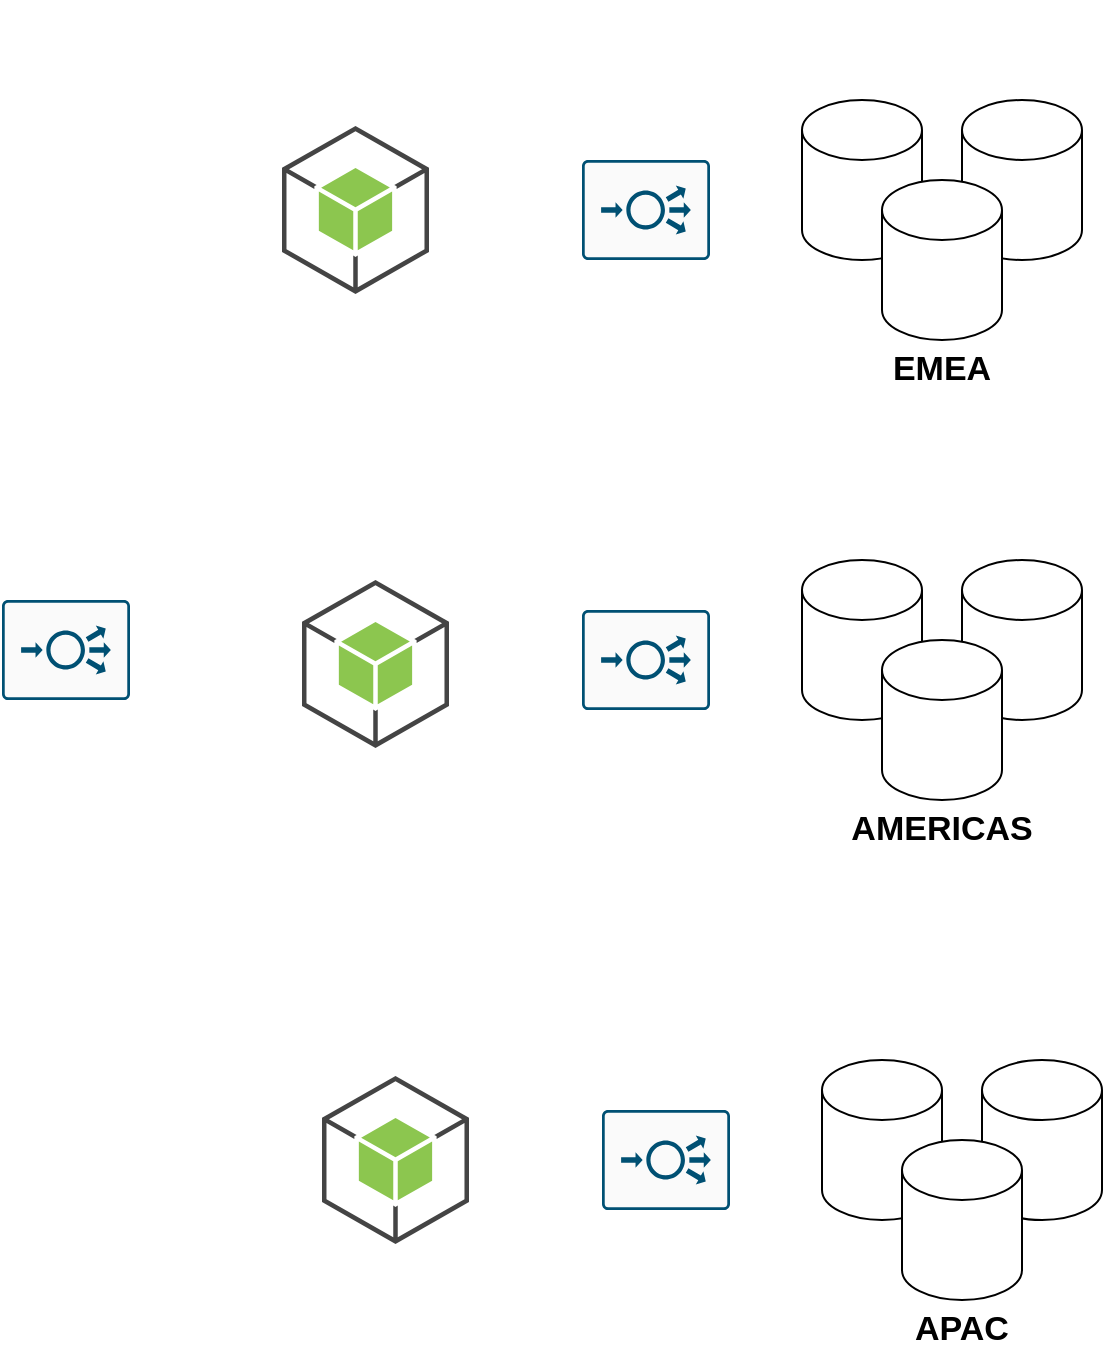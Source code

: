 <mxfile version="23.1.0" type="device">
  <diagram name="Page-1" id="8k4pCwR-GB4DaIrTq8DU">
    <mxGraphModel dx="752" dy="549" grid="1" gridSize="10" guides="1" tooltips="1" connect="1" arrows="1" fold="1" page="1" pageScale="1" pageWidth="850" pageHeight="1100" math="0" shadow="0">
      <root>
        <mxCell id="0" />
        <mxCell id="1" parent="0" />
        <mxCell id="LT5GrJYGNcFnyM6Y6z9e-1" value="" style="sketch=0;points=[[0.015,0.015,0],[0.985,0.015,0],[0.985,0.985,0],[0.015,0.985,0],[0.25,0,0],[0.5,0,0],[0.75,0,0],[1,0.25,0],[1,0.5,0],[1,0.75,0],[0.75,1,0],[0.5,1,0],[0.25,1,0],[0,0.75,0],[0,0.5,0],[0,0.25,0]];verticalLabelPosition=bottom;html=1;verticalAlign=top;aspect=fixed;align=center;pointerEvents=1;shape=mxgraph.cisco19.rect;prIcon=load_balancer;fillColor=#FAFAFA;strokeColor=#005073;" vertex="1" parent="1">
          <mxGeometry x="350" y="110" width="64" height="50" as="geometry" />
        </mxCell>
        <mxCell id="LT5GrJYGNcFnyM6Y6z9e-7" value="" style="group" vertex="1" connectable="0" parent="1">
          <mxGeometry x="460" y="30" width="140" height="200" as="geometry" />
        </mxCell>
        <mxCell id="LT5GrJYGNcFnyM6Y6z9e-2" value="" style="shape=cylinder3;whiteSpace=wrap;html=1;boundedLbl=1;backgroundOutline=1;size=15;movable=1;resizable=1;rotatable=1;deletable=1;editable=1;locked=0;connectable=1;" vertex="1" parent="LT5GrJYGNcFnyM6Y6z9e-7">
          <mxGeometry y="50" width="60" height="80" as="geometry" />
        </mxCell>
        <mxCell id="LT5GrJYGNcFnyM6Y6z9e-4" value="" style="shape=cylinder3;whiteSpace=wrap;html=1;boundedLbl=1;backgroundOutline=1;size=15;movable=1;resizable=1;rotatable=1;deletable=1;editable=1;locked=0;connectable=1;" vertex="1" parent="LT5GrJYGNcFnyM6Y6z9e-7">
          <mxGeometry x="80" y="50" width="60" height="80" as="geometry" />
        </mxCell>
        <mxCell id="LT5GrJYGNcFnyM6Y6z9e-3" value="" style="shape=cylinder3;whiteSpace=wrap;html=1;boundedLbl=1;backgroundOutline=1;size=15;movable=1;resizable=1;rotatable=1;deletable=1;editable=1;locked=0;connectable=1;" vertex="1" parent="LT5GrJYGNcFnyM6Y6z9e-7">
          <mxGeometry x="40" y="90" width="60" height="80" as="geometry" />
        </mxCell>
        <mxCell id="LT5GrJYGNcFnyM6Y6z9e-5" value="" style="shape=image;imageAspect=0;aspect=fixed;verticalLabelPosition=bottom;verticalAlign=top;image=https://storage.googleapis.com/thegym-public/cockroachlabs-svgrepo-com.svg;movable=1;resizable=1;rotatable=1;deletable=1;editable=1;locked=0;connectable=1;" vertex="1" parent="LT5GrJYGNcFnyM6Y6z9e-7">
          <mxGeometry x="40" width="60" height="60" as="geometry" />
        </mxCell>
        <mxCell id="LT5GrJYGNcFnyM6Y6z9e-6" value="&lt;b&gt;&lt;font style=&quot;font-size: 17px;&quot;&gt;EMEA&lt;/font&gt;&lt;/b&gt;" style="text;html=1;strokeColor=none;fillColor=none;align=center;verticalAlign=middle;whiteSpace=wrap;rounded=0;movable=1;resizable=1;rotatable=1;deletable=1;editable=1;locked=0;connectable=1;" vertex="1" parent="LT5GrJYGNcFnyM6Y6z9e-7">
          <mxGeometry x="40" y="170" width="60" height="30" as="geometry" />
        </mxCell>
        <mxCell id="LT5GrJYGNcFnyM6Y6z9e-8" value="" style="group" vertex="1" connectable="0" parent="1">
          <mxGeometry x="460" y="260" width="140" height="200" as="geometry" />
        </mxCell>
        <mxCell id="LT5GrJYGNcFnyM6Y6z9e-9" value="" style="shape=cylinder3;whiteSpace=wrap;html=1;boundedLbl=1;backgroundOutline=1;size=15;movable=1;resizable=1;rotatable=1;deletable=1;editable=1;locked=0;connectable=1;" vertex="1" parent="LT5GrJYGNcFnyM6Y6z9e-8">
          <mxGeometry y="50" width="60" height="80" as="geometry" />
        </mxCell>
        <mxCell id="LT5GrJYGNcFnyM6Y6z9e-10" value="" style="shape=cylinder3;whiteSpace=wrap;html=1;boundedLbl=1;backgroundOutline=1;size=15;movable=1;resizable=1;rotatable=1;deletable=1;editable=1;locked=0;connectable=1;" vertex="1" parent="LT5GrJYGNcFnyM6Y6z9e-8">
          <mxGeometry x="80" y="50" width="60" height="80" as="geometry" />
        </mxCell>
        <mxCell id="LT5GrJYGNcFnyM6Y6z9e-11" value="" style="shape=cylinder3;whiteSpace=wrap;html=1;boundedLbl=1;backgroundOutline=1;size=15;movable=1;resizable=1;rotatable=1;deletable=1;editable=1;locked=0;connectable=1;" vertex="1" parent="LT5GrJYGNcFnyM6Y6z9e-8">
          <mxGeometry x="40" y="90" width="60" height="80" as="geometry" />
        </mxCell>
        <mxCell id="LT5GrJYGNcFnyM6Y6z9e-12" value="" style="shape=image;imageAspect=0;aspect=fixed;verticalLabelPosition=bottom;verticalAlign=top;image=https://storage.googleapis.com/thegym-public/cockroachlabs-svgrepo-com.svg;movable=1;resizable=1;rotatable=1;deletable=1;editable=1;locked=0;connectable=1;" vertex="1" parent="LT5GrJYGNcFnyM6Y6z9e-8">
          <mxGeometry x="40" width="60" height="60" as="geometry" />
        </mxCell>
        <mxCell id="LT5GrJYGNcFnyM6Y6z9e-13" value="&lt;b&gt;&lt;font style=&quot;font-size: 17px;&quot;&gt;AMERICAS&lt;br&gt;&lt;/font&gt;&lt;/b&gt;" style="text;html=1;strokeColor=none;fillColor=none;align=center;verticalAlign=middle;whiteSpace=wrap;rounded=0;movable=1;resizable=1;rotatable=1;deletable=1;editable=1;locked=0;connectable=1;" vertex="1" parent="LT5GrJYGNcFnyM6Y6z9e-8">
          <mxGeometry x="40" y="170" width="60" height="30" as="geometry" />
        </mxCell>
        <mxCell id="LT5GrJYGNcFnyM6Y6z9e-14" value="" style="group" vertex="1" connectable="0" parent="1">
          <mxGeometry x="470" y="510" width="140" height="200" as="geometry" />
        </mxCell>
        <mxCell id="LT5GrJYGNcFnyM6Y6z9e-15" value="" style="shape=cylinder3;whiteSpace=wrap;html=1;boundedLbl=1;backgroundOutline=1;size=15;movable=1;resizable=1;rotatable=1;deletable=1;editable=1;locked=0;connectable=1;" vertex="1" parent="LT5GrJYGNcFnyM6Y6z9e-14">
          <mxGeometry y="50" width="60" height="80" as="geometry" />
        </mxCell>
        <mxCell id="LT5GrJYGNcFnyM6Y6z9e-16" value="" style="shape=cylinder3;whiteSpace=wrap;html=1;boundedLbl=1;backgroundOutline=1;size=15;movable=1;resizable=1;rotatable=1;deletable=1;editable=1;locked=0;connectable=1;" vertex="1" parent="LT5GrJYGNcFnyM6Y6z9e-14">
          <mxGeometry x="80" y="50" width="60" height="80" as="geometry" />
        </mxCell>
        <mxCell id="LT5GrJYGNcFnyM6Y6z9e-17" value="" style="shape=cylinder3;whiteSpace=wrap;html=1;boundedLbl=1;backgroundOutline=1;size=15;movable=1;resizable=1;rotatable=1;deletable=1;editable=1;locked=0;connectable=1;" vertex="1" parent="LT5GrJYGNcFnyM6Y6z9e-14">
          <mxGeometry x="40" y="90" width="60" height="80" as="geometry" />
        </mxCell>
        <mxCell id="LT5GrJYGNcFnyM6Y6z9e-18" value="" style="shape=image;imageAspect=0;aspect=fixed;verticalLabelPosition=bottom;verticalAlign=top;image=https://storage.googleapis.com/thegym-public/cockroachlabs-svgrepo-com.svg;movable=1;resizable=1;rotatable=1;deletable=1;editable=1;locked=0;connectable=1;" vertex="1" parent="LT5GrJYGNcFnyM6Y6z9e-14">
          <mxGeometry x="40" width="60" height="60" as="geometry" />
        </mxCell>
        <mxCell id="LT5GrJYGNcFnyM6Y6z9e-19" value="&lt;b&gt;&lt;font style=&quot;font-size: 17px;&quot;&gt;APAC&lt;br&gt;&lt;/font&gt;&lt;/b&gt;" style="text;html=1;strokeColor=none;fillColor=none;align=center;verticalAlign=middle;whiteSpace=wrap;rounded=0;movable=1;resizable=1;rotatable=1;deletable=1;editable=1;locked=0;connectable=1;" vertex="1" parent="LT5GrJYGNcFnyM6Y6z9e-14">
          <mxGeometry x="40" y="170" width="60" height="30" as="geometry" />
        </mxCell>
        <mxCell id="LT5GrJYGNcFnyM6Y6z9e-26" value="" style="sketch=0;points=[[0.015,0.015,0],[0.985,0.015,0],[0.985,0.985,0],[0.015,0.985,0],[0.25,0,0],[0.5,0,0],[0.75,0,0],[1,0.25,0],[1,0.5,0],[1,0.75,0],[0.75,1,0],[0.5,1,0],[0.25,1,0],[0,0.75,0],[0,0.5,0],[0,0.25,0]];verticalLabelPosition=bottom;html=1;verticalAlign=top;aspect=fixed;align=center;pointerEvents=1;shape=mxgraph.cisco19.rect;prIcon=load_balancer;fillColor=#FAFAFA;strokeColor=#005073;" vertex="1" parent="1">
          <mxGeometry x="350" y="335" width="64" height="50" as="geometry" />
        </mxCell>
        <mxCell id="LT5GrJYGNcFnyM6Y6z9e-27" value="" style="sketch=0;points=[[0.015,0.015,0],[0.985,0.015,0],[0.985,0.985,0],[0.015,0.985,0],[0.25,0,0],[0.5,0,0],[0.75,0,0],[1,0.25,0],[1,0.5,0],[1,0.75,0],[0.75,1,0],[0.5,1,0],[0.25,1,0],[0,0.75,0],[0,0.5,0],[0,0.25,0]];verticalLabelPosition=bottom;html=1;verticalAlign=top;aspect=fixed;align=center;pointerEvents=1;shape=mxgraph.cisco19.rect;prIcon=load_balancer;fillColor=#FAFAFA;strokeColor=#005073;" vertex="1" parent="1">
          <mxGeometry x="360" y="585" width="64" height="50" as="geometry" />
        </mxCell>
        <mxCell id="LT5GrJYGNcFnyM6Y6z9e-28" value="" style="outlineConnect=0;dashed=0;verticalLabelPosition=bottom;verticalAlign=top;align=center;html=1;shape=mxgraph.aws3.android;fillColor=#8CC64F;gradientColor=none;" vertex="1" parent="1">
          <mxGeometry x="200" y="93" width="73.5" height="84" as="geometry" />
        </mxCell>
        <mxCell id="LT5GrJYGNcFnyM6Y6z9e-29" value="" style="outlineConnect=0;dashed=0;verticalLabelPosition=bottom;verticalAlign=top;align=center;html=1;shape=mxgraph.aws3.android;fillColor=#8CC64F;gradientColor=none;" vertex="1" parent="1">
          <mxGeometry x="210" y="320" width="73.5" height="84" as="geometry" />
        </mxCell>
        <mxCell id="LT5GrJYGNcFnyM6Y6z9e-30" value="" style="outlineConnect=0;dashed=0;verticalLabelPosition=bottom;verticalAlign=top;align=center;html=1;shape=mxgraph.aws3.android;fillColor=#8CC64F;gradientColor=none;" vertex="1" parent="1">
          <mxGeometry x="220" y="568" width="73.5" height="84" as="geometry" />
        </mxCell>
        <mxCell id="LT5GrJYGNcFnyM6Y6z9e-31" value="" style="sketch=0;points=[[0.015,0.015,0],[0.985,0.015,0],[0.985,0.985,0],[0.015,0.985,0],[0.25,0,0],[0.5,0,0],[0.75,0,0],[1,0.25,0],[1,0.5,0],[1,0.75,0],[0.75,1,0],[0.5,1,0],[0.25,1,0],[0,0.75,0],[0,0.5,0],[0,0.25,0]];verticalLabelPosition=bottom;html=1;verticalAlign=top;aspect=fixed;align=center;pointerEvents=1;shape=mxgraph.cisco19.rect;prIcon=load_balancer;fillColor=#FAFAFA;strokeColor=#005073;" vertex="1" parent="1">
          <mxGeometry x="60" y="330" width="64" height="50" as="geometry" />
        </mxCell>
      </root>
    </mxGraphModel>
  </diagram>
</mxfile>
